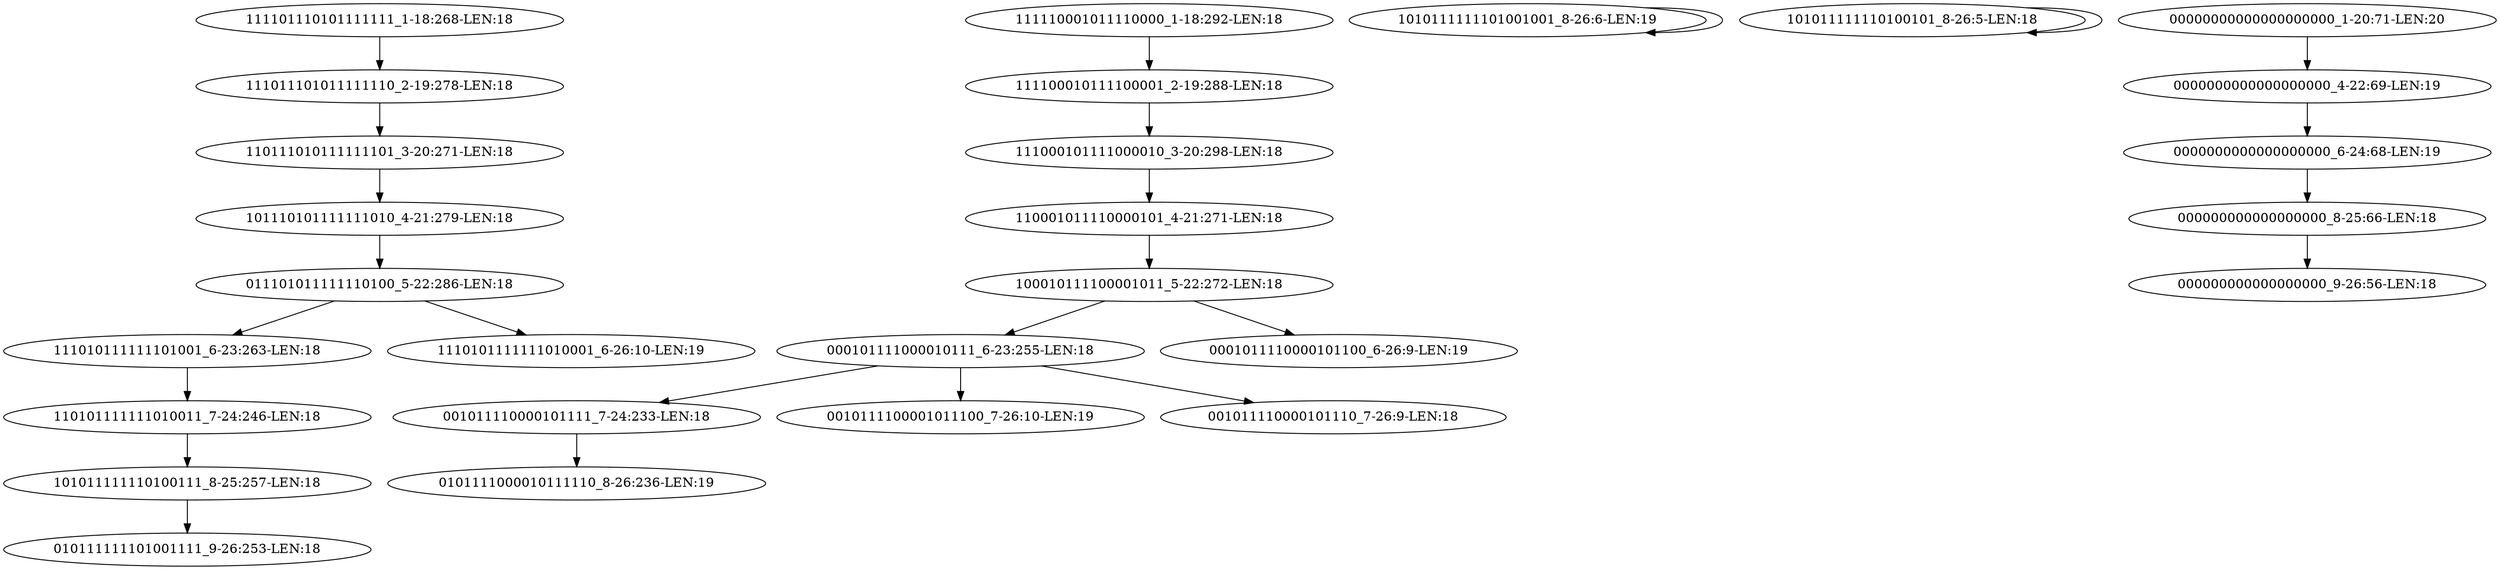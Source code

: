 digraph G {
    "101011111110100111_8-25:257-LEN:18" -> "010111111101001111_9-26:253-LEN:18";
    "000101111000010111_6-23:255-LEN:18" -> "001011110000101111_7-24:233-LEN:18";
    "000101111000010111_6-23:255-LEN:18" -> "0010111100001011100_7-26:10-LEN:19";
    "000101111000010111_6-23:255-LEN:18" -> "001011110000101110_7-26:9-LEN:18";
    "110111010111111101_3-20:271-LEN:18" -> "101110101111111010_4-21:279-LEN:18";
    "001011110000101111_7-24:233-LEN:18" -> "0101111000010111110_8-26:236-LEN:19";
    "1010111111101001001_8-26:6-LEN:19" -> "1010111111101001001_8-26:6-LEN:19";
    "110001011110000101_4-21:271-LEN:18" -> "100010111100001011_5-22:272-LEN:18";
    "111010111111101001_6-23:263-LEN:18" -> "110101111111010011_7-24:246-LEN:18";
    "100010111100001011_5-22:272-LEN:18" -> "000101111000010111_6-23:255-LEN:18";
    "100010111100001011_5-22:272-LEN:18" -> "0001011110000101100_6-26:9-LEN:19";
    "111100010111100001_2-19:288-LEN:18" -> "111000101111000010_3-20:298-LEN:18";
    "111110001011110000_1-18:292-LEN:18" -> "111100010111100001_2-19:288-LEN:18";
    "111101110101111111_1-18:268-LEN:18" -> "111011101011111110_2-19:278-LEN:18";
    "101011111110100101_8-26:5-LEN:18" -> "101011111110100101_8-26:5-LEN:18";
    "0000000000000000000_6-24:68-LEN:19" -> "000000000000000000_8-25:66-LEN:18";
    "000000000000000000_8-25:66-LEN:18" -> "000000000000000000_9-26:56-LEN:18";
    "0000000000000000000_4-22:69-LEN:19" -> "0000000000000000000_6-24:68-LEN:19";
    "111000101111000010_3-20:298-LEN:18" -> "110001011110000101_4-21:271-LEN:18";
    "011101011111110100_5-22:286-LEN:18" -> "111010111111101001_6-23:263-LEN:18";
    "011101011111110100_5-22:286-LEN:18" -> "1110101111111010001_6-26:10-LEN:19";
    "101110101111111010_4-21:279-LEN:18" -> "011101011111110100_5-22:286-LEN:18";
    "00000000000000000000_1-20:71-LEN:20" -> "0000000000000000000_4-22:69-LEN:19";
    "110101111111010011_7-24:246-LEN:18" -> "101011111110100111_8-25:257-LEN:18";
    "111011101011111110_2-19:278-LEN:18" -> "110111010111111101_3-20:271-LEN:18";
}
